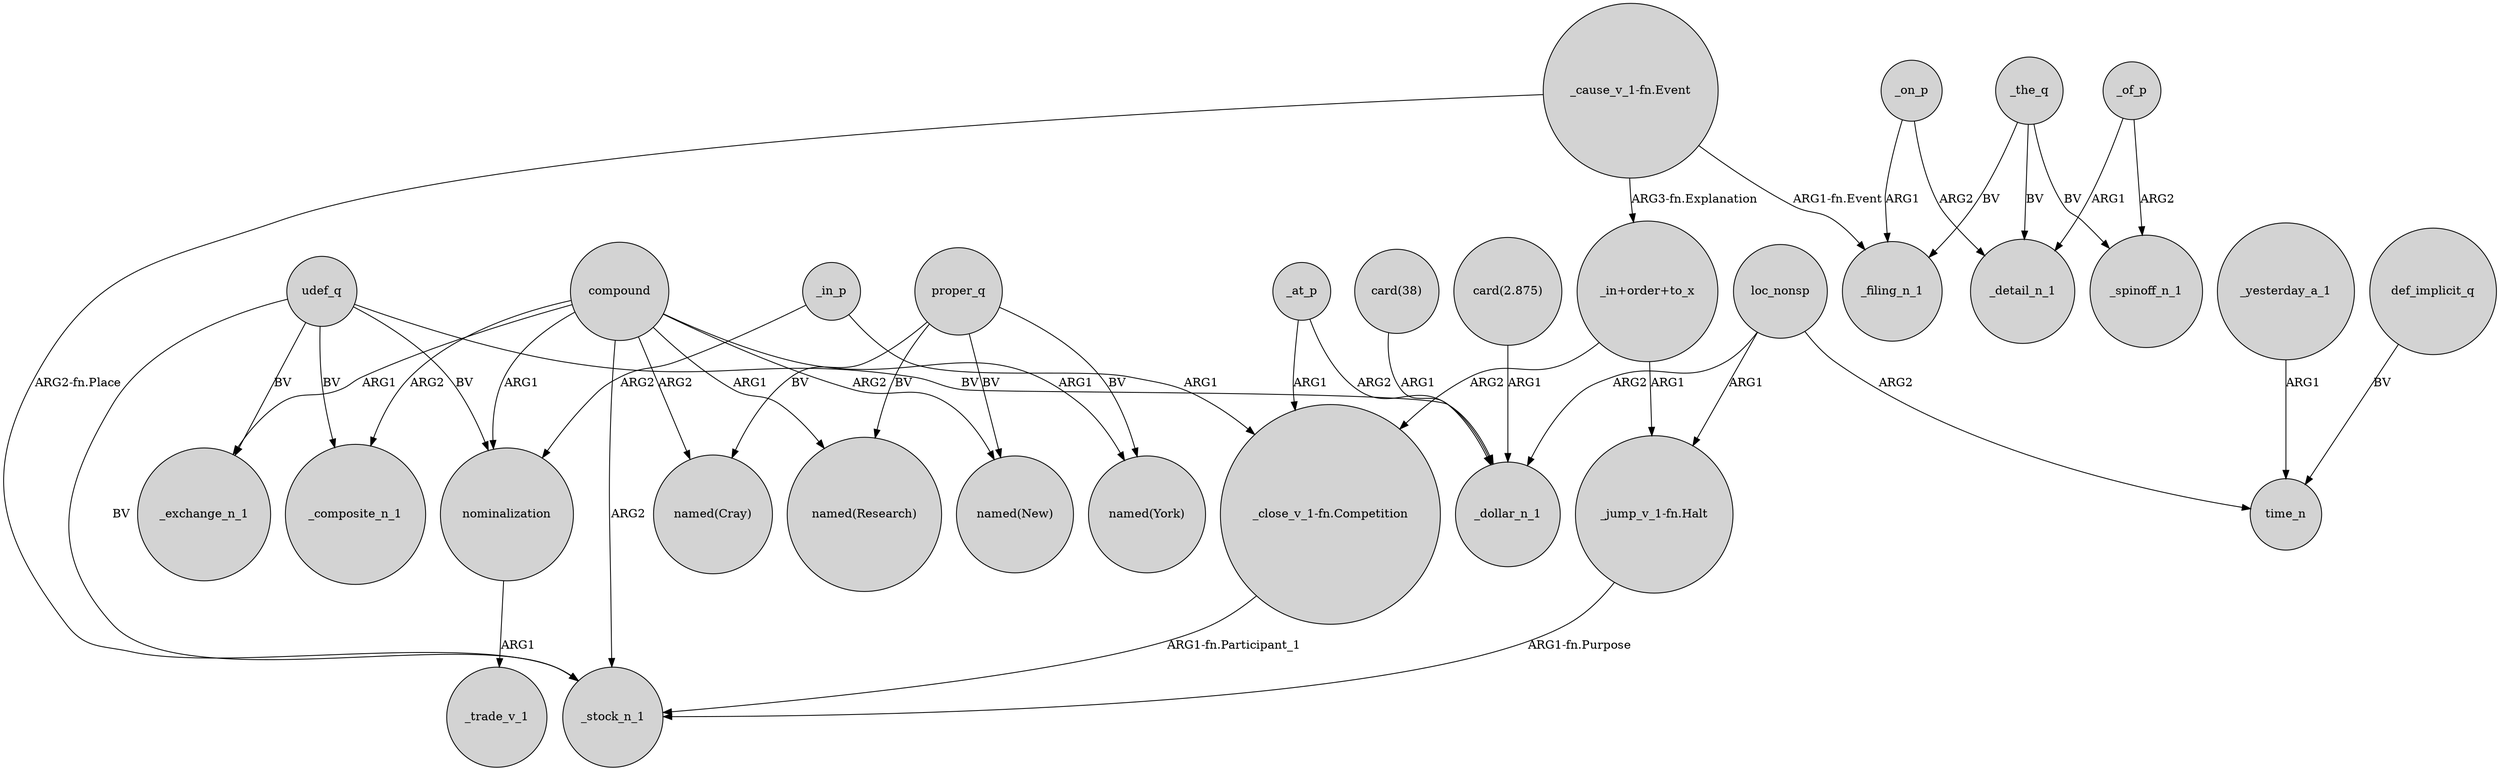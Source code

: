 digraph {
	node [shape=circle style=filled]
	loc_nonsp -> "_jump_v_1-fn.Halt" [label=ARG1]
	"_jump_v_1-fn.Halt" -> _stock_n_1 [label="ARG1-fn.Purpose"]
	udef_q -> _composite_n_1 [label=BV]
	loc_nonsp -> _dollar_n_1 [label=ARG2]
	_at_p -> _dollar_n_1 [label=ARG2]
	compound -> "named(Cray)" [label=ARG2]
	udef_q -> _stock_n_1 [label=BV]
	udef_q -> _dollar_n_1 [label=BV]
	_yesterday_a_1 -> time_n [label=ARG1]
	compound -> nominalization [label=ARG1]
	nominalization -> _trade_v_1 [label=ARG1]
	_the_q -> _detail_n_1 [label=BV]
	_the_q -> _filing_n_1 [label=BV]
	compound -> _exchange_n_1 [label=ARG1]
	_at_p -> "_close_v_1-fn.Competition" [label=ARG1]
	proper_q -> "named(Research)" [label=BV]
	udef_q -> _exchange_n_1 [label=BV]
	_in_p -> nominalization [label=ARG2]
	loc_nonsp -> time_n [label=ARG2]
	"_cause_v_1-fn.Event" -> "_in+order+to_x" [label="ARG3-fn.Explanation"]
	"_in+order+to_x" -> "_close_v_1-fn.Competition" [label=ARG2]
	def_implicit_q -> time_n [label=BV]
	_of_p -> _detail_n_1 [label=ARG1]
	"_cause_v_1-fn.Event" -> _filing_n_1 [label="ARG1-fn.Event"]
	_of_p -> _spinoff_n_1 [label=ARG2]
	_the_q -> _spinoff_n_1 [label=BV]
	proper_q -> "named(New)" [label=BV]
	_on_p -> _filing_n_1 [label=ARG1]
	"_in+order+to_x" -> "_jump_v_1-fn.Halt" [label=ARG1]
	compound -> _composite_n_1 [label=ARG2]
	udef_q -> nominalization [label=BV]
	"_cause_v_1-fn.Event" -> _stock_n_1 [label="ARG2-fn.Place"]
	proper_q -> "named(York)" [label=BV]
	_in_p -> "_close_v_1-fn.Competition" [label=ARG1]
	compound -> "named(New)" [label=ARG2]
	compound -> "named(Research)" [label=ARG1]
	"_close_v_1-fn.Competition" -> _stock_n_1 [label="ARG1-fn.Participant_1"]
	proper_q -> "named(Cray)" [label=BV]
	compound -> _stock_n_1 [label=ARG2]
	compound -> "named(York)" [label=ARG1]
	"card(38)" -> _dollar_n_1 [label=ARG1]
	"card(2.875)" -> _dollar_n_1 [label=ARG1]
	_on_p -> _detail_n_1 [label=ARG2]
}
